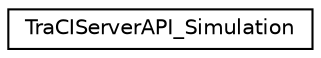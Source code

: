 digraph "Graphical Class Hierarchy"
{
  edge [fontname="Helvetica",fontsize="10",labelfontname="Helvetica",labelfontsize="10"];
  node [fontname="Helvetica",fontsize="10",shape=record];
  rankdir="LR";
  Node0 [label="TraCIServerAPI_Simulation",height=0.2,width=0.4,color="black", fillcolor="white", style="filled",URL="$dd/d18/class_tra_c_i_server_a_p_i___simulation.html",tooltip="APIs for getting/setting simulation values via TraCI. "];
}
